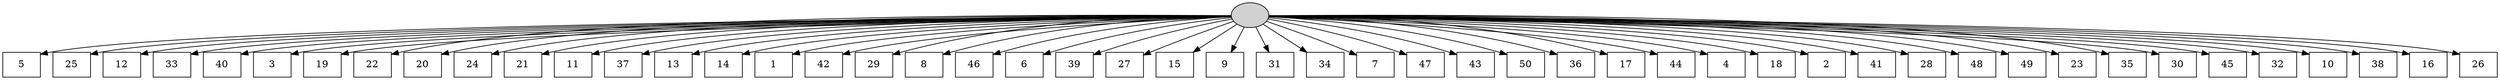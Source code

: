 digraph G {
0[style=filled, fillcolor=grey82, label=""];
1[shape=box,style=filled, fillcolor=white,label="5\n"];
2[shape=box,style=filled, fillcolor=white,label="25\n"];
3[shape=box,style=filled, fillcolor=white,label="12\n"];
4[shape=box,style=filled, fillcolor=white,label="33\n"];
5[shape=box,style=filled, fillcolor=white,label="40\n"];
6[shape=box,style=filled, fillcolor=white,label="3\n"];
7[shape=box,style=filled, fillcolor=white,label="19\n"];
8[shape=box,style=filled, fillcolor=white,label="22\n"];
9[shape=box,style=filled, fillcolor=white,label="20\n"];
10[shape=box,style=filled, fillcolor=white,label="24\n"];
11[shape=box,style=filled, fillcolor=white,label="21\n"];
12[shape=box,style=filled, fillcolor=white,label="11\n"];
13[shape=box,style=filled, fillcolor=white,label="37\n"];
14[shape=box,style=filled, fillcolor=white,label="13\n"];
15[shape=box,style=filled, fillcolor=white,label="14\n"];
16[shape=box,style=filled, fillcolor=white,label="1\n"];
17[shape=box,style=filled, fillcolor=white,label="42\n"];
18[shape=box,style=filled, fillcolor=white,label="29\n"];
19[shape=box,style=filled, fillcolor=white,label="8\n"];
20[shape=box,style=filled, fillcolor=white,label="46\n"];
21[shape=box,style=filled, fillcolor=white,label="6\n"];
22[shape=box,style=filled, fillcolor=white,label="39\n"];
23[shape=box,style=filled, fillcolor=white,label="27\n"];
24[shape=box,style=filled, fillcolor=white,label="15\n"];
25[shape=box,style=filled, fillcolor=white,label="9\n"];
26[shape=box,style=filled, fillcolor=white,label="31\n"];
27[shape=box,style=filled, fillcolor=white,label="34\n"];
28[shape=box,style=filled, fillcolor=white,label="7\n"];
29[shape=box,style=filled, fillcolor=white,label="47\n"];
30[shape=box,style=filled, fillcolor=white,label="43\n"];
31[shape=box,style=filled, fillcolor=white,label="50\n"];
32[shape=box,style=filled, fillcolor=white,label="36\n"];
33[shape=box,style=filled, fillcolor=white,label="17\n"];
34[shape=box,style=filled, fillcolor=white,label="44\n"];
35[shape=box,style=filled, fillcolor=white,label="4\n"];
36[shape=box,style=filled, fillcolor=white,label="18\n"];
37[shape=box,style=filled, fillcolor=white,label="2\n"];
38[shape=box,style=filled, fillcolor=white,label="41\n"];
39[shape=box,style=filled, fillcolor=white,label="28\n"];
40[shape=box,style=filled, fillcolor=white,label="48\n"];
41[shape=box,style=filled, fillcolor=white,label="49\n"];
42[shape=box,style=filled, fillcolor=white,label="23\n"];
43[shape=box,style=filled, fillcolor=white,label="35\n"];
44[shape=box,style=filled, fillcolor=white,label="30\n"];
45[shape=box,style=filled, fillcolor=white,label="45\n"];
46[shape=box,style=filled, fillcolor=white,label="32\n"];
47[shape=box,style=filled, fillcolor=white,label="10\n"];
48[shape=box,style=filled, fillcolor=white,label="38\n"];
49[shape=box,style=filled, fillcolor=white,label="16\n"];
50[shape=box,style=filled, fillcolor=white,label="26\n"];
0->1 ;
0->2 ;
0->3 ;
0->4 ;
0->5 ;
0->6 ;
0->7 ;
0->8 ;
0->9 ;
0->10 ;
0->11 ;
0->12 ;
0->13 ;
0->14 ;
0->15 ;
0->16 ;
0->17 ;
0->18 ;
0->19 ;
0->20 ;
0->21 ;
0->22 ;
0->23 ;
0->24 ;
0->25 ;
0->26 ;
0->27 ;
0->28 ;
0->29 ;
0->30 ;
0->31 ;
0->32 ;
0->33 ;
0->34 ;
0->35 ;
0->36 ;
0->37 ;
0->38 ;
0->39 ;
0->40 ;
0->41 ;
0->42 ;
0->43 ;
0->44 ;
0->45 ;
0->46 ;
0->47 ;
0->48 ;
0->49 ;
0->50 ;
}
